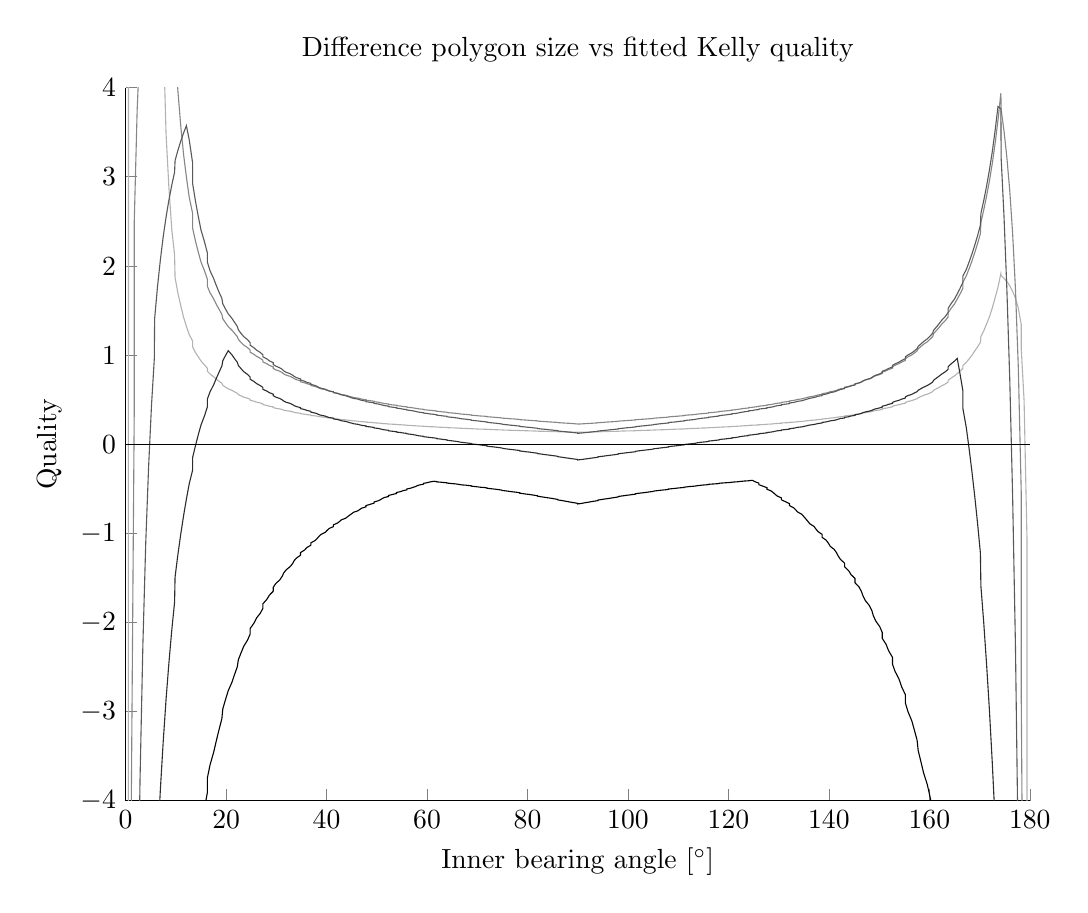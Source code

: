 % This file was created by matlab2tikz v0.4.0.
% Copyright (c) 2008--2013, Nico Schlömer <nico.schloemer@gmail.com>
% All rights reserved.
% 
% The latest updates can be retrieved from
%   http://www.mathworks.com/matlabcentral/fileexchange/22022-matlab2tikz
% where you can also make suggestions and rate matlab2tikz.
% 
% 
% 

% defining custom colors
\definecolor{mycolor1}{rgb}{0.525,0.525,0.525}%

\begin{tikzpicture}

\begin{axis}[%
width=4.521in,
height=3.566in,
scale only axis,
xmin=0,
xmax=180,
xlabel={Inner bearing angle $[^{\circ}]$},
ymin=-4,
ymax=4,
ylabel={Quality},
title={Difference polygon size vs fitted Kelly quality},
axis x line*=bottom,
axis y line*=left
]
\addplot [
color=white!70!black,
solid,
forget plot
]
table[row sep=crcr]{
0 -233.916\\
0.573 6.666\\
};
\addplot [
color=white!70!black,
solid,
forget plot
]
table[row sep=crcr]{
7.481 4.608\\
8.049 3.479\\
8.616 2.874\\
9.181 2.414\\
9.744 2.121\\
9.841 1.871\\
10.408 1.694\\
10.972 1.554\\
11.535 1.423\\
12.095 1.323\\
12.653 1.23\\
13.339 1.157\\
13.339 1.091\\
13.897 1.029\\
14.452 0.98\\
15.005 0.933\\
15.709 0.889\\
16.26 0.852\\
16.26 0.818\\
16.809 0.787\\
17.526 0.756\\
18.072 0.729\\
18.616 0.705\\
19.156 0.682\\
19.344 0.661\\
19.885 0.64\\
20.422 0.621\\
21.161 0.604\\
21.695 0.587\\
22.225 0.571\\
22.443 0.556\\
22.973 0.542\\
23.499 0.528\\
24.254 0.516\\
24.775 0.504\\
24.775 0.493\\
25.537 0.482\\
26.053 0.472\\
26.822 0.462\\
27.332 0.452\\
27.332 0.443\\
28.106 0.435\\
28.61 0.426\\
29.389 0.418\\
29.389 0.411\\
29.887 0.403\\
30.669 0.396\\
31.159 0.389\\
31.457 0.382\\
31.945 0.376\\
32.735 0.37\\
33.215 0.364\\
33.53 0.358\\
34.007 0.352\\
34.804 0.347\\
34.804 0.342\\
35.605 0.337\\
36.069 0.332\\
36.87 0.327\\
36.87 0.322\\
37.674 0.318\\
38.125 0.314\\
38.48 0.31\\
38.928 0.306\\
39.732 0.301\\
40.101 0.297\\
40.539 0.294\\
41.348 0.29\\
41.348 0.286\\
42.158 0.283\\
42.58 0.279\\
42.969 0.276\\
43.781 0.273\\
44.193 0.27\\
44.594 0.267\\
45 0.264\\
45.406 0.261\\
46.219 0.258\\
46.614 0.255\\
47.031 0.252\\
47.842 0.25\\
47.842 0.247\\
48.652 0.244\\
49.461 0.242\\
49.461 0.239\\
50.268 0.237\\
50.711 0.235\\
51.072 0.232\\
51.52 0.23\\
52.326 0.228\\
52.326 0.226\\
53.13 0.224\\
53.931 0.222\\
53.931 0.22\\
54.728 0.218\\
55.196 0.216\\
55.993 0.214\\
55.993 0.212\\
56.785 0.21\\
57.265 0.208\\
57.75 0.206\\
58.055 0.205\\
58.543 0.203\\
59.331 0.201\\
59.331 0.2\\
60.113 0.198\\
60.611 0.196\\
61.39 0.195\\
61.894 0.193\\
61.894 0.192\\
62.668 0.19\\
63.178 0.189\\
63.947 0.187\\
63.947 0.186\\
64.463 0.184\\
65.225 0.183\\
65.746 0.182\\
66.272 0.18\\
66.501 0.179\\
67.027 0.178\\
67.775 0.176\\
68.305 0.175\\
68.839 0.174\\
68.839 0.173\\
69.578 0.172\\
70.115 0.17\\
70.656 0.169\\
71.384 0.168\\
71.928 0.167\\
71.928 0.166\\
72.474 0.165\\
73.191 0.164\\
73.74 0.162\\
74.291 0.161\\
74.846 0.16\\
74.995 0.159\\
75.548 0.158\\
76.103 0.157\\
76.661 0.156\\
77.347 0.155\\
77.905 0.154\\
78.465 0.153\\
78.465 0.152\\
79.028 0.152\\
79.592 0.151\\
80.256 0.15\\
80.819 0.149\\
81.384 0.148\\
81.951 0.147\\
81.951 0.146\\
82.519 0.145\\
83.089 0.145\\
83.66 0.144\\
84.232 0.143\\
84.857 0.142\\
85.426 0.141\\
85.996 0.14\\
85.996 0.14\\
86.566 0.139\\
87.138 0.138\\
87.709 0.137\\
88.282 0.137\\
88.854 0.136\\
89.427 0.135\\
90 0.134\\
90 0.134\\
90.573 0.134\\
91.146 0.135\\
91.718 0.136\\
92.291 0.136\\
92.862 0.137\\
93.434 0.138\\
94.004 0.139\\
94.004 0.139\\
94.574 0.14\\
95.143 0.141\\
95.768 0.142\\
96.34 0.143\\
96.911 0.143\\
97.481 0.144\\
98.049 0.145\\
98.049 0.146\\
98.616 0.147\\
99.181 0.148\\
99.744 0.149\\
100.408 0.149\\
100.972 0.15\\
101.535 0.151\\
101.535 0.152\\
102.095 0.153\\
102.653 0.154\\
103.339 0.155\\
103.897 0.156\\
104.452 0.157\\
105.005 0.158\\
105.154 0.159\\
105.709 0.16\\
106.26 0.161\\
106.809 0.162\\
107.526 0.163\\
108.072 0.164\\
108.072 0.165\\
108.616 0.166\\
109.344 0.168\\
109.885 0.169\\
110.422 0.17\\
111.161 0.171\\
111.161 0.172\\
111.695 0.173\\
112.225 0.175\\
112.973 0.176\\
113.499 0.177\\
113.728 0.178\\
114.254 0.18\\
114.775 0.181\\
115.537 0.182\\
116.053 0.184\\
116.053 0.185\\
116.822 0.186\\
117.332 0.188\\
118.106 0.189\\
118.106 0.191\\
118.61 0.192\\
119.389 0.194\\
119.887 0.195\\
120.669 0.197\\
120.669 0.199\\
121.457 0.2\\
121.945 0.202\\
122.25 0.203\\
122.735 0.205\\
123.215 0.207\\
124.007 0.209\\
124.007 0.211\\
124.804 0.213\\
125.272 0.214\\
126.069 0.216\\
126.069 0.218\\
126.87 0.22\\
127.674 0.222\\
127.674 0.224\\
128.48 0.226\\
128.928 0.228\\
129.289 0.231\\
129.732 0.233\\
130.539 0.235\\
130.539 0.238\\
131.348 0.24\\
132.158 0.242\\
132.158 0.245\\
132.969 0.247\\
133.386 0.25\\
133.781 0.252\\
134.594 0.255\\
135 0.258\\
135.406 0.261\\
135.807 0.264\\
136.219 0.267\\
137.031 0.27\\
137.42 0.273\\
137.842 0.276\\
138.652 0.279\\
138.652 0.283\\
139.461 0.286\\
139.899 0.289\\
140.268 0.293\\
141.072 0.297\\
141.52 0.301\\
141.875 0.305\\
142.326 0.308\\
143.13 0.312\\
143.13 0.317\\
143.931 0.321\\
144.395 0.325\\
145.196 0.33\\
145.196 0.334\\
145.993 0.339\\
146.47 0.344\\
146.785 0.35\\
147.265 0.355\\
148.055 0.361\\
148.543 0.366\\
148.841 0.372\\
149.331 0.378\\
150.113 0.384\\
150.611 0.391\\
150.611 0.397\\
151.39 0.404\\
151.894 0.411\\
152.668 0.419\\
152.668 0.426\\
153.178 0.434\\
153.947 0.443\\
154.463 0.451\\
155.225 0.46\\
155.225 0.469\\
155.746 0.479\\
156.501 0.489\\
157.027 0.5\\
157.557 0.511\\
157.775 0.522\\
158.305 0.535\\
158.839 0.548\\
159.578 0.561\\
160.115 0.574\\
160.656 0.59\\
160.844 0.605\\
161.384 0.621\\
161.928 0.638\\
162.474 0.655\\
163.191 0.676\\
163.74 0.696\\
163.74 0.717\\
164.291 0.74\\
164.995 0.766\\
165.548 0.792\\
166.103 0.819\\
166.661 0.85\\
166.661 0.883\\
167.347 0.917\\
167.905 0.957\\
168.465 0.997\\
169.028 1.045\\
169.592 1.091\\
170.159 1.143\\
170.256 1.207\\
170.819 1.269\\
171.384 1.349\\
171.951 1.427\\
172.519 1.528\\
173.089 1.642\\
173.66 1.761\\
174.232 1.914\\
174.289 1.891\\
174.857 1.86\\
175.426 1.825\\
175.996 1.777\\
176.566 1.714\\
177.138 1.639\\
177.709 1.523\\
178.282 1.345\\
178.282 1.08\\
178.854 0.491\\
179.427 -1.047\\
180 -241.716\\
};
\addplot [
color=mycolor1,
solid,
forget plot
]
table[row sep=crcr]{
0.573 -17.152\\
1.146 -3.9\\
1.718 0.411\\
1.718 2.499\\
2.291 3.743\\
2.862 4.507\\
};
\addplot [
color=mycolor1,
solid,
forget plot
]
table[row sep=crcr]{
9.841 4.432\\
10.408 3.96\\
10.972 3.57\\
11.535 3.25\\
12.095 2.997\\
12.653 2.772\\
13.339 2.587\\
13.339 2.422\\
13.897 2.28\\
14.452 2.157\\
15.005 2.042\\
15.709 1.943\\
16.26 1.853\\
16.26 1.772\\
16.809 1.698\\
17.526 1.63\\
18.072 1.567\\
18.616 1.511\\
19.156 1.457\\
19.344 1.407\\
19.885 1.362\\
20.422 1.319\\
21.161 1.279\\
21.695 1.242\\
22.225 1.207\\
22.443 1.174\\
22.973 1.142\\
23.499 1.112\\
24.254 1.084\\
24.775 1.057\\
24.775 1.032\\
25.537 1.008\\
26.053 0.986\\
26.822 0.963\\
27.332 0.942\\
27.332 0.922\\
28.106 0.903\\
28.61 0.884\\
29.389 0.867\\
29.389 0.85\\
29.887 0.834\\
30.669 0.819\\
31.159 0.803\\
31.457 0.789\\
31.945 0.775\\
32.735 0.761\\
33.215 0.748\\
33.53 0.736\\
34.007 0.723\\
34.804 0.712\\
34.804 0.7\\
35.605 0.689\\
36.069 0.679\\
36.87 0.668\\
36.87 0.658\\
37.674 0.648\\
38.125 0.639\\
38.48 0.63\\
38.928 0.621\\
39.732 0.612\\
40.101 0.604\\
40.539 0.595\\
41.348 0.588\\
41.348 0.58\\
42.158 0.572\\
42.58 0.564\\
42.969 0.557\\
43.781 0.55\\
44.193 0.543\\
44.594 0.536\\
45 0.53\\
45.406 0.523\\
46.219 0.517\\
46.614 0.511\\
47.031 0.505\\
47.842 0.499\\
47.842 0.493\\
48.652 0.488\\
49.461 0.482\\
49.461 0.477\\
50.268 0.471\\
50.711 0.466\\
51.072 0.461\\
51.52 0.456\\
52.326 0.451\\
52.326 0.446\\
53.13 0.441\\
53.931 0.437\\
53.931 0.432\\
54.728 0.428\\
55.196 0.423\\
55.993 0.419\\
55.993 0.415\\
56.785 0.411\\
57.265 0.407\\
57.75 0.402\\
58.055 0.399\\
58.543 0.395\\
59.331 0.391\\
59.331 0.387\\
60.113 0.383\\
60.611 0.38\\
61.39 0.376\\
61.894 0.373\\
61.894 0.369\\
62.668 0.366\\
63.178 0.362\\
63.947 0.359\\
63.947 0.355\\
64.463 0.352\\
65.225 0.349\\
65.746 0.346\\
66.272 0.343\\
66.501 0.34\\
67.027 0.337\\
67.775 0.334\\
68.305 0.331\\
68.839 0.328\\
68.839 0.325\\
69.578 0.322\\
70.115 0.319\\
70.656 0.316\\
71.384 0.314\\
71.928 0.311\\
71.928 0.308\\
72.474 0.306\\
73.191 0.303\\
73.74 0.3\\
74.291 0.298\\
74.846 0.295\\
74.995 0.292\\
75.548 0.29\\
76.103 0.288\\
76.661 0.285\\
77.347 0.283\\
77.905 0.28\\
78.465 0.278\\
78.465 0.275\\
79.028 0.273\\
79.592 0.271\\
80.256 0.268\\
80.819 0.266\\
81.384 0.264\\
81.951 0.262\\
81.951 0.259\\
82.519 0.257\\
83.089 0.255\\
83.66 0.253\\
84.232 0.25\\
84.857 0.248\\
85.426 0.246\\
85.996 0.244\\
85.996 0.242\\
86.566 0.24\\
87.138 0.238\\
87.709 0.236\\
88.282 0.234\\
88.854 0.232\\
89.427 0.229\\
90 0.227\\
90 0.225\\
90.573 0.227\\
91.146 0.229\\
91.718 0.231\\
92.291 0.233\\
92.862 0.235\\
93.434 0.237\\
94.004 0.239\\
94.004 0.241\\
94.574 0.243\\
95.143 0.245\\
95.768 0.248\\
96.34 0.25\\
96.911 0.252\\
97.481 0.254\\
98.049 0.256\\
98.049 0.258\\
98.616 0.261\\
99.181 0.263\\
99.744 0.265\\
100.408 0.267\\
100.972 0.27\\
101.535 0.272\\
101.535 0.274\\
102.095 0.277\\
102.653 0.279\\
103.339 0.281\\
103.897 0.284\\
104.452 0.286\\
105.005 0.289\\
105.154 0.291\\
105.709 0.294\\
106.26 0.296\\
106.809 0.299\\
107.526 0.301\\
108.072 0.304\\
108.072 0.306\\
108.616 0.309\\
109.344 0.312\\
109.885 0.314\\
110.422 0.317\\
111.161 0.32\\
111.161 0.323\\
111.695 0.326\\
112.225 0.328\\
112.973 0.331\\
113.499 0.334\\
113.728 0.337\\
114.254 0.34\\
114.775 0.343\\
115.537 0.346\\
116.053 0.35\\
116.053 0.353\\
116.822 0.356\\
117.332 0.359\\
118.106 0.363\\
118.106 0.366\\
118.61 0.369\\
119.389 0.373\\
119.887 0.376\\
120.669 0.38\\
120.669 0.383\\
121.457 0.387\\
121.945 0.391\\
122.25 0.394\\
122.735 0.398\\
123.215 0.402\\
124.007 0.406\\
124.007 0.41\\
124.804 0.414\\
125.272 0.418\\
126.069 0.423\\
126.069 0.427\\
126.87 0.431\\
127.674 0.436\\
127.674 0.44\\
128.48 0.445\\
128.928 0.45\\
129.289 0.455\\
129.732 0.459\\
130.539 0.464\\
130.539 0.469\\
131.348 0.475\\
132.158 0.48\\
132.158 0.485\\
132.969 0.491\\
133.386 0.496\\
133.781 0.502\\
134.594 0.508\\
135 0.514\\
135.406 0.52\\
135.807 0.526\\
136.219 0.532\\
137.031 0.539\\
137.42 0.545\\
137.842 0.552\\
138.652 0.559\\
138.652 0.567\\
139.461 0.574\\
139.899 0.581\\
140.268 0.589\\
141.072 0.596\\
141.52 0.604\\
141.875 0.613\\
142.326 0.621\\
143.13 0.63\\
143.13 0.639\\
143.931 0.648\\
144.395 0.657\\
145.196 0.667\\
145.196 0.677\\
145.993 0.687\\
146.47 0.698\\
146.785 0.708\\
147.265 0.72\\
148.055 0.731\\
148.543 0.743\\
148.841 0.755\\
149.331 0.768\\
150.113 0.781\\
150.611 0.795\\
150.611 0.808\\
151.39 0.823\\
151.894 0.838\\
152.668 0.853\\
152.668 0.869\\
153.178 0.886\\
153.947 0.904\\
154.463 0.921\\
155.225 0.94\\
155.225 0.959\\
155.746 0.98\\
156.501 1.001\\
157.027 1.023\\
157.557 1.046\\
157.775 1.07\\
158.305 1.095\\
158.839 1.121\\
159.578 1.148\\
160.115 1.177\\
160.656 1.207\\
160.844 1.24\\
161.384 1.274\\
161.928 1.308\\
162.474 1.347\\
163.191 1.387\\
163.74 1.429\\
163.74 1.473\\
164.291 1.521\\
164.995 1.572\\
165.548 1.628\\
166.103 1.685\\
166.661 1.747\\
166.661 1.816\\
167.347 1.888\\
167.905 1.968\\
168.465 2.052\\
169.028 2.147\\
169.592 2.251\\
170.159 2.361\\
170.256 2.486\\
170.819 2.626\\
171.384 2.782\\
171.951 2.951\\
172.519 3.147\\
173.089 3.374\\
173.66 3.634\\
174.232 3.937\\
174.289 3.754\\
174.857 3.513\\
175.426 3.217\\
175.996 2.848\\
176.566 2.373\\
177.138 1.74\\
177.709 0.856\\
178.282 -0.529\\
178.282 -2.772\\
178.854 -7.258\\
};
\addplot [
color=gray!70!black,
solid,
forget plot
]
table[row sep=crcr]{
2.291 -6.009\\
2.862 -3.775\\
3.434 -2.248\\
4.004 -1.104\\
4.574 -0.252\\
5.143 0.429\\
5.711 0.961\\
5.768 1.404\\
6.34 1.764\\
6.911 2.066\\
7.481 2.328\\
8.049 2.548\\
8.616 2.738\\
9.181 2.905\\
9.744 3.051\\
9.841 3.181\\
10.408 3.296\\
10.972 3.399\\
11.535 3.491\\
12.095 3.573\\
12.653 3.416\\
13.339 3.154\\
13.339 2.922\\
13.897 2.728\\
14.452 2.557\\
15.005 2.402\\
15.709 2.268\\
16.26 2.148\\
16.26 2.043\\
16.809 1.945\\
17.526 1.857\\
18.072 1.777\\
18.616 1.702\\
19.156 1.636\\
19.344 1.573\\
19.885 1.516\\
20.422 1.462\\
21.161 1.412\\
21.695 1.366\\
22.225 1.322\\
22.443 1.282\\
22.973 1.243\\
23.499 1.207\\
24.254 1.173\\
24.775 1.141\\
24.775 1.111\\
25.537 1.082\\
26.053 1.055\\
26.822 1.028\\
27.332 1.003\\
27.332 0.98\\
28.106 0.957\\
28.61 0.935\\
29.389 0.914\\
29.389 0.894\\
29.887 0.876\\
30.669 0.857\\
31.159 0.84\\
31.457 0.823\\
31.945 0.806\\
32.735 0.791\\
33.215 0.775\\
33.53 0.761\\
34.007 0.746\\
34.804 0.733\\
34.804 0.72\\
35.605 0.707\\
36.069 0.694\\
36.87 0.682\\
36.87 0.671\\
37.674 0.659\\
38.125 0.648\\
38.48 0.637\\
38.928 0.627\\
39.732 0.617\\
40.101 0.607\\
40.539 0.597\\
41.348 0.588\\
41.348 0.579\\
42.158 0.57\\
42.58 0.561\\
42.969 0.553\\
43.781 0.544\\
44.193 0.536\\
44.594 0.528\\
45 0.52\\
45.406 0.513\\
46.219 0.506\\
46.614 0.498\\
47.031 0.491\\
47.842 0.484\\
47.842 0.477\\
48.652 0.47\\
49.461 0.464\\
49.461 0.457\\
50.268 0.451\\
50.711 0.445\\
51.072 0.439\\
51.52 0.433\\
52.326 0.427\\
52.326 0.421\\
53.13 0.415\\
53.931 0.41\\
53.931 0.404\\
54.728 0.399\\
55.196 0.393\\
55.993 0.388\\
55.993 0.383\\
56.785 0.378\\
57.265 0.373\\
57.75 0.368\\
58.055 0.363\\
58.543 0.358\\
59.331 0.353\\
59.331 0.349\\
60.113 0.344\\
60.611 0.339\\
61.39 0.335\\
61.894 0.33\\
61.894 0.326\\
62.668 0.321\\
63.178 0.317\\
63.947 0.313\\
63.947 0.308\\
64.463 0.304\\
65.225 0.3\\
65.746 0.296\\
66.272 0.292\\
66.501 0.288\\
67.027 0.284\\
67.775 0.28\\
68.305 0.276\\
68.839 0.272\\
68.839 0.268\\
69.578 0.264\\
70.115 0.261\\
70.656 0.257\\
71.384 0.253\\
71.928 0.249\\
71.928 0.246\\
72.474 0.242\\
73.191 0.238\\
73.74 0.235\\
74.291 0.231\\
74.846 0.227\\
74.995 0.224\\
75.548 0.22\\
76.103 0.217\\
76.661 0.213\\
77.347 0.21\\
77.905 0.206\\
78.465 0.203\\
78.465 0.199\\
79.028 0.196\\
79.592 0.193\\
80.256 0.189\\
80.819 0.186\\
81.384 0.182\\
81.951 0.179\\
81.951 0.176\\
82.519 0.172\\
83.089 0.169\\
83.66 0.166\\
84.232 0.162\\
84.857 0.159\\
85.426 0.155\\
85.996 0.152\\
85.996 0.149\\
86.566 0.145\\
87.138 0.142\\
87.709 0.139\\
88.282 0.135\\
88.854 0.132\\
89.427 0.129\\
90 0.125\\
90 0.122\\
90.573 0.124\\
91.146 0.128\\
91.718 0.131\\
92.291 0.134\\
92.862 0.138\\
93.434 0.141\\
94.004 0.144\\
94.004 0.147\\
94.574 0.151\\
95.143 0.154\\
95.768 0.157\\
96.34 0.161\\
96.911 0.164\\
97.481 0.167\\
98.049 0.17\\
98.049 0.174\\
98.616 0.177\\
99.181 0.18\\
99.744 0.184\\
100.408 0.187\\
100.972 0.19\\
101.535 0.194\\
101.535 0.197\\
102.095 0.2\\
102.653 0.204\\
103.339 0.207\\
103.897 0.211\\
104.452 0.214\\
105.005 0.217\\
105.154 0.221\\
105.709 0.224\\
106.26 0.228\\
106.809 0.231\\
107.526 0.235\\
108.072 0.238\\
108.072 0.242\\
108.616 0.246\\
109.344 0.249\\
109.885 0.253\\
110.422 0.257\\
111.161 0.26\\
111.161 0.264\\
111.695 0.268\\
112.225 0.271\\
112.973 0.275\\
113.499 0.279\\
113.728 0.283\\
114.254 0.287\\
114.775 0.291\\
115.537 0.295\\
116.053 0.299\\
116.053 0.303\\
116.822 0.307\\
117.332 0.311\\
118.106 0.315\\
118.106 0.319\\
118.61 0.323\\
119.389 0.328\\
119.887 0.332\\
120.669 0.337\\
120.669 0.341\\
121.457 0.345\\
121.945 0.35\\
122.25 0.355\\
122.735 0.359\\
123.215 0.364\\
124.007 0.369\\
124.007 0.374\\
124.804 0.378\\
125.272 0.384\\
126.069 0.389\\
126.069 0.394\\
126.87 0.399\\
127.674 0.404\\
127.674 0.409\\
128.48 0.415\\
128.928 0.42\\
129.289 0.426\\
129.732 0.432\\
130.539 0.437\\
130.539 0.443\\
131.348 0.449\\
132.158 0.455\\
132.158 0.462\\
132.969 0.468\\
133.386 0.474\\
133.781 0.481\\
134.594 0.487\\
135 0.494\\
135.406 0.501\\
135.807 0.508\\
136.219 0.515\\
137.031 0.523\\
137.42 0.53\\
137.842 0.538\\
138.652 0.545\\
138.652 0.553\\
139.461 0.562\\
139.899 0.57\\
140.268 0.578\\
141.072 0.587\\
141.52 0.596\\
141.875 0.605\\
142.326 0.614\\
143.13 0.624\\
143.13 0.634\\
143.931 0.644\\
144.395 0.654\\
145.196 0.665\\
145.196 0.675\\
145.993 0.687\\
146.47 0.698\\
146.785 0.71\\
147.265 0.722\\
148.055 0.735\\
148.543 0.747\\
148.841 0.761\\
149.331 0.774\\
150.113 0.789\\
150.611 0.803\\
150.611 0.818\\
151.39 0.834\\
151.894 0.85\\
152.668 0.866\\
152.668 0.884\\
153.178 0.901\\
153.947 0.92\\
154.463 0.939\\
155.225 0.959\\
155.225 0.98\\
155.746 1.001\\
156.501 1.024\\
157.027 1.047\\
157.557 1.072\\
157.775 1.097\\
158.305 1.124\\
158.839 1.151\\
159.578 1.181\\
160.115 1.212\\
160.656 1.244\\
160.844 1.278\\
161.384 1.313\\
161.928 1.351\\
162.474 1.391\\
163.191 1.433\\
163.74 1.478\\
163.74 1.524\\
164.291 1.574\\
164.995 1.628\\
165.548 1.686\\
166.103 1.747\\
166.661 1.812\\
166.661 1.885\\
167.347 1.959\\
167.905 2.043\\
168.465 2.132\\
169.028 2.231\\
169.592 2.338\\
170.159 2.456\\
170.256 2.587\\
170.819 2.732\\
171.384 2.893\\
171.951 3.074\\
172.519 3.279\\
173.089 3.518\\
173.66 3.788\\
174.232 3.766\\
174.289 3.21\\
174.857 2.556\\
175.426 1.74\\
175.996 0.742\\
176.566 -0.564\\
177.138 -2.27\\
177.709 -4.706\\
};
\addplot [
color=darkgray!70!black,
solid,
forget plot
]
table[row sep=crcr]{
6.34 -4.52\\
6.911 -3.877\\
7.481 -3.336\\
8.049 -2.861\\
8.616 -2.453\\
9.181 -2.088\\
9.744 -1.772\\
9.841 -1.49\\
10.408 -1.236\\
10.972 -1.009\\
11.535 -0.803\\
12.095 -0.616\\
12.653 -0.446\\
13.339 -0.289\\
13.339 -0.149\\
13.897 -0.018\\
14.452 0.104\\
15.005 0.215\\
15.709 0.32\\
16.26 0.415\\
16.26 0.505\\
16.809 0.588\\
17.526 0.667\\
18.072 0.741\\
18.616 0.81\\
19.156 0.876\\
19.344 0.936\\
19.885 0.995\\
20.422 1.049\\
21.161 1.002\\
21.695 0.959\\
22.225 0.919\\
22.443 0.882\\
22.973 0.847\\
23.499 0.814\\
24.254 0.784\\
24.775 0.755\\
24.775 0.729\\
25.537 0.704\\
26.053 0.68\\
26.822 0.657\\
27.332 0.636\\
27.332 0.615\\
28.106 0.596\\
28.61 0.578\\
29.389 0.561\\
29.389 0.544\\
29.887 0.528\\
30.669 0.513\\
31.159 0.498\\
31.457 0.484\\
31.945 0.47\\
32.735 0.458\\
33.215 0.445\\
33.53 0.433\\
34.007 0.422\\
34.804 0.41\\
34.804 0.399\\
35.605 0.389\\
36.069 0.379\\
36.87 0.369\\
36.87 0.359\\
37.674 0.35\\
38.125 0.341\\
38.48 0.332\\
38.928 0.324\\
39.732 0.315\\
40.101 0.307\\
40.539 0.299\\
41.348 0.292\\
41.348 0.284\\
42.158 0.277\\
42.58 0.27\\
42.969 0.262\\
43.781 0.256\\
44.193 0.249\\
44.594 0.242\\
45 0.236\\
45.406 0.229\\
46.219 0.223\\
46.614 0.217\\
47.031 0.211\\
47.842 0.205\\
47.842 0.199\\
48.652 0.194\\
49.461 0.188\\
49.461 0.182\\
50.268 0.177\\
50.711 0.171\\
51.072 0.166\\
51.52 0.161\\
52.326 0.156\\
52.326 0.15\\
53.13 0.145\\
53.931 0.14\\
53.931 0.135\\
54.728 0.131\\
55.196 0.126\\
55.993 0.121\\
55.993 0.116\\
56.785 0.111\\
57.265 0.107\\
57.75 0.102\\
58.055 0.097\\
58.543 0.093\\
59.331 0.088\\
59.331 0.084\\
60.113 0.079\\
60.611 0.075\\
61.39 0.071\\
61.894 0.066\\
61.894 0.062\\
62.668 0.058\\
63.178 0.053\\
63.947 0.049\\
63.947 0.045\\
64.463 0.041\\
65.225 0.036\\
65.746 0.032\\
66.272 0.028\\
66.501 0.024\\
67.027 0.02\\
67.775 0.015\\
68.305 0.011\\
68.839 0.007\\
68.839 0.003\\
69.578 -0.001\\
70.115 -0.005\\
70.656 -0.009\\
71.384 -0.014\\
71.928 -0.018\\
71.928 -0.022\\
72.474 -0.026\\
73.191 -0.03\\
73.74 -0.034\\
74.291 -0.038\\
74.846 -0.042\\
74.995 -0.046\\
75.548 -0.051\\
76.103 -0.055\\
76.661 -0.059\\
77.347 -0.063\\
77.905 -0.067\\
78.465 -0.071\\
78.465 -0.076\\
79.028 -0.08\\
79.592 -0.084\\
80.256 -0.088\\
80.819 -0.092\\
81.384 -0.097\\
81.951 -0.101\\
81.951 -0.105\\
82.519 -0.109\\
83.089 -0.114\\
83.66 -0.118\\
84.232 -0.122\\
84.857 -0.127\\
85.426 -0.131\\
85.996 -0.136\\
85.996 -0.14\\
86.566 -0.144\\
87.138 -0.149\\
87.709 -0.154\\
88.282 -0.158\\
88.854 -0.163\\
89.427 -0.167\\
90 -0.172\\
90 -0.177\\
90.573 -0.173\\
91.146 -0.169\\
91.718 -0.164\\
92.291 -0.16\\
92.862 -0.155\\
93.434 -0.151\\
94.004 -0.146\\
94.004 -0.142\\
94.574 -0.138\\
95.143 -0.134\\
95.768 -0.129\\
96.34 -0.125\\
96.911 -0.121\\
97.481 -0.117\\
98.049 -0.112\\
98.049 -0.108\\
98.616 -0.104\\
99.181 -0.1\\
99.744 -0.096\\
100.408 -0.092\\
100.972 -0.088\\
101.535 -0.084\\
101.535 -0.08\\
102.095 -0.075\\
102.653 -0.071\\
103.339 -0.067\\
103.897 -0.063\\
104.452 -0.06\\
105.005 -0.055\\
105.154 -0.051\\
105.709 -0.048\\
106.26 -0.044\\
106.809 -0.04\\
107.526 -0.036\\
108.072 -0.032\\
108.072 -0.028\\
108.616 -0.024\\
109.344 -0.02\\
109.885 -0.016\\
110.422 -0.012\\
111.161 -0.008\\
111.161 -0.004\\
111.695 -0.0\\
112.225 0.003\\
112.973 0.007\\
113.499 0.011\\
113.728 0.015\\
114.254 0.019\\
114.775 0.023\\
115.537 0.027\\
116.053 0.031\\
116.053 0.035\\
116.822 0.039\\
117.332 0.043\\
118.106 0.047\\
118.106 0.051\\
118.61 0.055\\
119.389 0.059\\
119.887 0.063\\
120.669 0.067\\
120.669 0.071\\
121.457 0.075\\
121.945 0.08\\
122.25 0.084\\
122.735 0.088\\
123.215 0.092\\
124.007 0.096\\
124.007 0.101\\
124.804 0.105\\
125.272 0.109\\
126.069 0.114\\
126.069 0.118\\
126.87 0.122\\
127.674 0.127\\
127.674 0.131\\
128.48 0.136\\
128.928 0.14\\
129.289 0.145\\
129.732 0.15\\
130.539 0.154\\
130.539 0.159\\
131.348 0.164\\
132.158 0.169\\
132.158 0.174\\
132.969 0.179\\
133.386 0.184\\
133.781 0.189\\
134.594 0.194\\
135 0.199\\
135.406 0.204\\
135.807 0.21\\
136.219 0.215\\
137.031 0.221\\
137.42 0.226\\
137.842 0.232\\
138.652 0.238\\
138.652 0.244\\
139.461 0.25\\
139.899 0.256\\
140.268 0.262\\
141.072 0.268\\
141.52 0.274\\
141.875 0.281\\
142.326 0.288\\
143.13 0.294\\
143.13 0.301\\
143.931 0.308\\
144.395 0.316\\
145.196 0.323\\
145.196 0.33\\
145.993 0.338\\
146.47 0.346\\
146.785 0.354\\
147.265 0.362\\
148.055 0.371\\
148.543 0.379\\
148.841 0.388\\
149.331 0.397\\
150.113 0.407\\
150.611 0.416\\
150.611 0.426\\
151.39 0.437\\
151.894 0.447\\
152.668 0.458\\
152.668 0.469\\
153.178 0.481\\
153.947 0.492\\
154.463 0.505\\
155.225 0.518\\
155.225 0.531\\
155.746 0.545\\
156.501 0.559\\
157.027 0.574\\
157.557 0.589\\
157.775 0.605\\
158.305 0.622\\
158.839 0.639\\
159.578 0.658\\
160.115 0.676\\
160.656 0.697\\
160.844 0.718\\
161.384 0.74\\
161.928 0.763\\
162.474 0.787\\
163.191 0.813\\
163.74 0.84\\
163.74 0.869\\
164.291 0.899\\
164.995 0.932\\
165.548 0.962\\
166.103 0.788\\
166.661 0.603\\
166.661 0.404\\
167.347 0.187\\
167.905 -0.048\\
168.465 -0.304\\
169.028 -0.582\\
169.592 -0.886\\
170.159 -1.222\\
170.256 -1.59\\
170.819 -1.999\\
171.384 -2.465\\
171.951 -2.979\\
172.519 -3.569\\
173.089 -4.23\\
};
\addplot [
color=black,
solid,
forget plot
]
table[row sep=crcr]{
15.709 -4.083\\
16.26 -3.91\\
16.26 -3.747\\
16.809 -3.596\\
17.526 -3.455\\
18.072 -3.322\\
18.616 -3.198\\
19.156 -3.079\\
19.344 -2.969\\
19.885 -2.864\\
20.422 -2.766\\
21.161 -2.671\\
21.695 -2.582\\
22.225 -2.498\\
22.443 -2.417\\
22.973 -2.341\\
23.499 -2.268\\
24.254 -2.199\\
24.775 -2.132\\
24.775 -2.069\\
25.537 -2.008\\
26.053 -1.95\\
26.822 -1.895\\
27.332 -1.841\\
27.332 -1.79\\
28.106 -1.741\\
28.61 -1.694\\
29.389 -1.649\\
29.389 -1.605\\
29.887 -1.563\\
30.669 -1.523\\
31.159 -1.483\\
31.457 -1.446\\
31.945 -1.41\\
32.735 -1.374\\
33.215 -1.341\\
33.53 -1.308\\
34.007 -1.277\\
34.804 -1.246\\
34.804 -1.216\\
35.605 -1.188\\
36.069 -1.16\\
36.87 -1.133\\
36.87 -1.107\\
37.674 -1.082\\
38.125 -1.058\\
38.48 -1.034\\
38.928 -1.011\\
39.732 -0.989\\
40.101 -0.967\\
40.539 -0.945\\
41.348 -0.925\\
41.348 -0.905\\
42.158 -0.885\\
42.58 -0.867\\
42.969 -0.848\\
43.781 -0.831\\
44.193 -0.813\\
44.594 -0.796\\
45 -0.78\\
45.406 -0.763\\
46.219 -0.748\\
46.614 -0.732\\
47.031 -0.717\\
47.842 -0.703\\
47.842 -0.689\\
48.652 -0.675\\
49.461 -0.661\\
49.461 -0.648\\
50.268 -0.635\\
50.711 -0.623\\
51.072 -0.61\\
51.52 -0.598\\
52.326 -0.587\\
52.326 -0.575\\
53.13 -0.564\\
53.931 -0.553\\
53.931 -0.542\\
54.728 -0.532\\
55.196 -0.522\\
55.993 -0.512\\
55.993 -0.502\\
56.785 -0.493\\
57.265 -0.483\\
57.75 -0.474\\
58.055 -0.465\\
58.543 -0.457\\
59.331 -0.448\\
59.331 -0.439\\
60.113 -0.431\\
60.611 -0.423\\
61.39 -0.416\\
61.894 -0.419\\
61.894 -0.423\\
62.668 -0.426\\
63.178 -0.429\\
63.947 -0.433\\
63.947 -0.436\\
64.463 -0.439\\
65.225 -0.443\\
65.746 -0.446\\
66.272 -0.45\\
66.501 -0.453\\
67.027 -0.457\\
67.775 -0.46\\
68.305 -0.464\\
68.839 -0.467\\
68.839 -0.471\\
69.578 -0.475\\
70.115 -0.479\\
70.656 -0.483\\
71.384 -0.486\\
71.928 -0.49\\
71.928 -0.494\\
72.474 -0.498\\
73.191 -0.502\\
73.74 -0.506\\
74.291 -0.51\\
74.846 -0.515\\
74.995 -0.519\\
75.548 -0.523\\
76.103 -0.527\\
76.661 -0.532\\
77.347 -0.536\\
77.905 -0.54\\
78.465 -0.545\\
78.465 -0.55\\
79.028 -0.554\\
79.592 -0.559\\
80.256 -0.563\\
80.819 -0.568\\
81.384 -0.573\\
81.951 -0.578\\
81.951 -0.583\\
82.519 -0.588\\
83.089 -0.593\\
83.66 -0.598\\
84.232 -0.603\\
84.857 -0.608\\
85.426 -0.614\\
85.996 -0.619\\
85.996 -0.624\\
86.566 -0.63\\
87.138 -0.635\\
87.709 -0.641\\
88.282 -0.647\\
88.854 -0.653\\
89.427 -0.658\\
90 -0.664\\
90 -0.67\\
90.573 -0.666\\
91.146 -0.66\\
91.718 -0.654\\
92.291 -0.649\\
92.862 -0.643\\
93.434 -0.638\\
94.004 -0.633\\
94.004 -0.627\\
94.574 -0.622\\
95.143 -0.617\\
95.768 -0.612\\
96.34 -0.607\\
96.911 -0.602\\
97.481 -0.597\\
98.049 -0.592\\
98.049 -0.587\\
98.616 -0.582\\
99.181 -0.578\\
99.744 -0.573\\
100.408 -0.569\\
100.972 -0.564\\
101.535 -0.56\\
101.535 -0.555\\
102.095 -0.551\\
102.653 -0.547\\
103.339 -0.543\\
103.897 -0.538\\
104.452 -0.534\\
105.005 -0.53\\
105.154 -0.526\\
105.709 -0.522\\
106.26 -0.518\\
106.809 -0.515\\
107.526 -0.511\\
108.072 -0.507\\
108.072 -0.503\\
108.616 -0.5\\
109.344 -0.496\\
109.885 -0.492\\
110.422 -0.489\\
111.161 -0.486\\
111.161 -0.482\\
111.695 -0.479\\
112.225 -0.475\\
112.973 -0.472\\
113.499 -0.469\\
113.728 -0.466\\
114.254 -0.463\\
114.775 -0.459\\
115.537 -0.456\\
116.053 -0.453\\
116.053 -0.45\\
116.822 -0.447\\
117.332 -0.445\\
118.106 -0.442\\
118.106 -0.439\\
118.61 -0.436\\
119.389 -0.433\\
119.887 -0.431\\
120.669 -0.428\\
120.669 -0.426\\
121.457 -0.423\\
121.945 -0.421\\
122.25 -0.418\\
122.735 -0.416\\
123.215 -0.413\\
124.007 -0.411\\
124.007 -0.409\\
124.804 -0.406\\
125.272 -0.421\\
126.069 -0.437\\
126.069 -0.454\\
126.87 -0.471\\
127.674 -0.488\\
127.674 -0.506\\
128.48 -0.524\\
128.928 -0.543\\
129.289 -0.562\\
129.732 -0.582\\
130.539 -0.602\\
130.539 -0.624\\
131.348 -0.645\\
132.158 -0.667\\
132.158 -0.689\\
132.969 -0.713\\
133.386 -0.736\\
133.781 -0.761\\
134.594 -0.786\\
135 -0.812\\
135.406 -0.838\\
135.807 -0.865\\
136.219 -0.894\\
137.031 -0.922\\
137.42 -0.952\\
137.842 -0.981\\
138.652 -1.012\\
138.652 -1.045\\
139.461 -1.077\\
139.899 -1.111\\
140.268 -1.146\\
141.072 -1.181\\
141.52 -1.218\\
141.875 -1.256\\
142.326 -1.294\\
143.13 -1.335\\
143.13 -1.376\\
143.931 -1.419\\
144.395 -1.462\\
145.196 -1.507\\
145.196 -1.554\\
145.993 -1.602\\
146.47 -1.651\\
146.785 -1.702\\
147.265 -1.755\\
148.055 -1.81\\
148.543 -1.866\\
148.841 -1.923\\
149.331 -1.984\\
150.113 -2.046\\
150.611 -2.111\\
150.611 -2.177\\
151.39 -2.246\\
151.894 -2.318\\
152.668 -2.392\\
152.668 -2.47\\
153.178 -2.55\\
153.947 -2.633\\
154.463 -2.72\\
155.225 -2.81\\
155.225 -2.903\\
155.746 -3.001\\
156.501 -3.103\\
157.027 -3.21\\
157.557 -3.32\\
157.775 -3.438\\
158.305 -3.559\\
158.839 -3.685\\
159.578 -3.816\\
160.115 -3.951\\
160.656 -4.095\\
};
\addplot [
color=black,
solid,
forget plot
]
table[row sep=crcr]{
0 0\\
180 0\\
};
\end{axis}
\end{tikzpicture}%